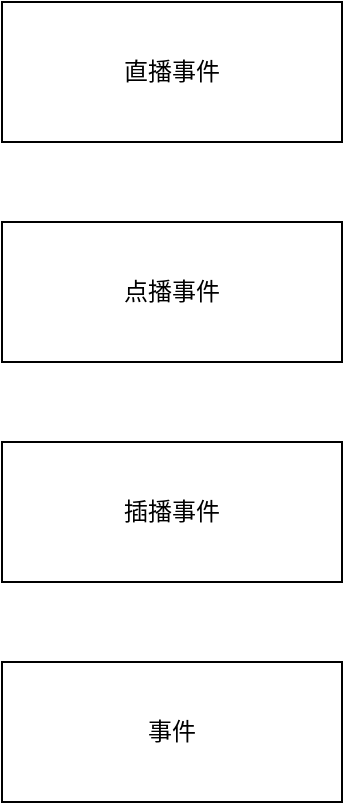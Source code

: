 <mxfile version="14.6.6" type="github">
  <diagram id="FP7-13N_w7JKo78jw17r" name="第 1 页">
    <mxGraphModel dx="1102" dy="582" grid="1" gridSize="10" guides="1" tooltips="1" connect="1" arrows="1" fold="1" page="1" pageScale="1" pageWidth="827" pageHeight="1169" math="0" shadow="0">
      <root>
        <mxCell id="0" />
        <mxCell id="1" parent="0" />
        <mxCell id="Y4eBu1srXTZ4vl_-DJgU-1" value="直播事件" style="rounded=0;whiteSpace=wrap;html=1;horizontal=0;rotation=90;verticalAlign=middle;" vertex="1" parent="1">
          <mxGeometry x="450" y="10" width="70" height="170" as="geometry" />
        </mxCell>
        <mxCell id="Y4eBu1srXTZ4vl_-DJgU-2" value="点播事件" style="rounded=0;whiteSpace=wrap;html=1;horizontal=0;rotation=90;verticalAlign=middle;" vertex="1" parent="1">
          <mxGeometry x="450" y="120" width="70" height="170" as="geometry" />
        </mxCell>
        <mxCell id="Y4eBu1srXTZ4vl_-DJgU-3" value="插播事件" style="rounded=0;whiteSpace=wrap;html=1;horizontal=0;rotation=90;verticalAlign=middle;" vertex="1" parent="1">
          <mxGeometry x="450" y="230" width="70" height="170" as="geometry" />
        </mxCell>
        <mxCell id="Y4eBu1srXTZ4vl_-DJgU-4" value="事件" style="rounded=0;whiteSpace=wrap;html=1;horizontal=0;rotation=90;verticalAlign=middle;" vertex="1" parent="1">
          <mxGeometry x="450" y="340" width="70" height="170" as="geometry" />
        </mxCell>
      </root>
    </mxGraphModel>
  </diagram>
</mxfile>
